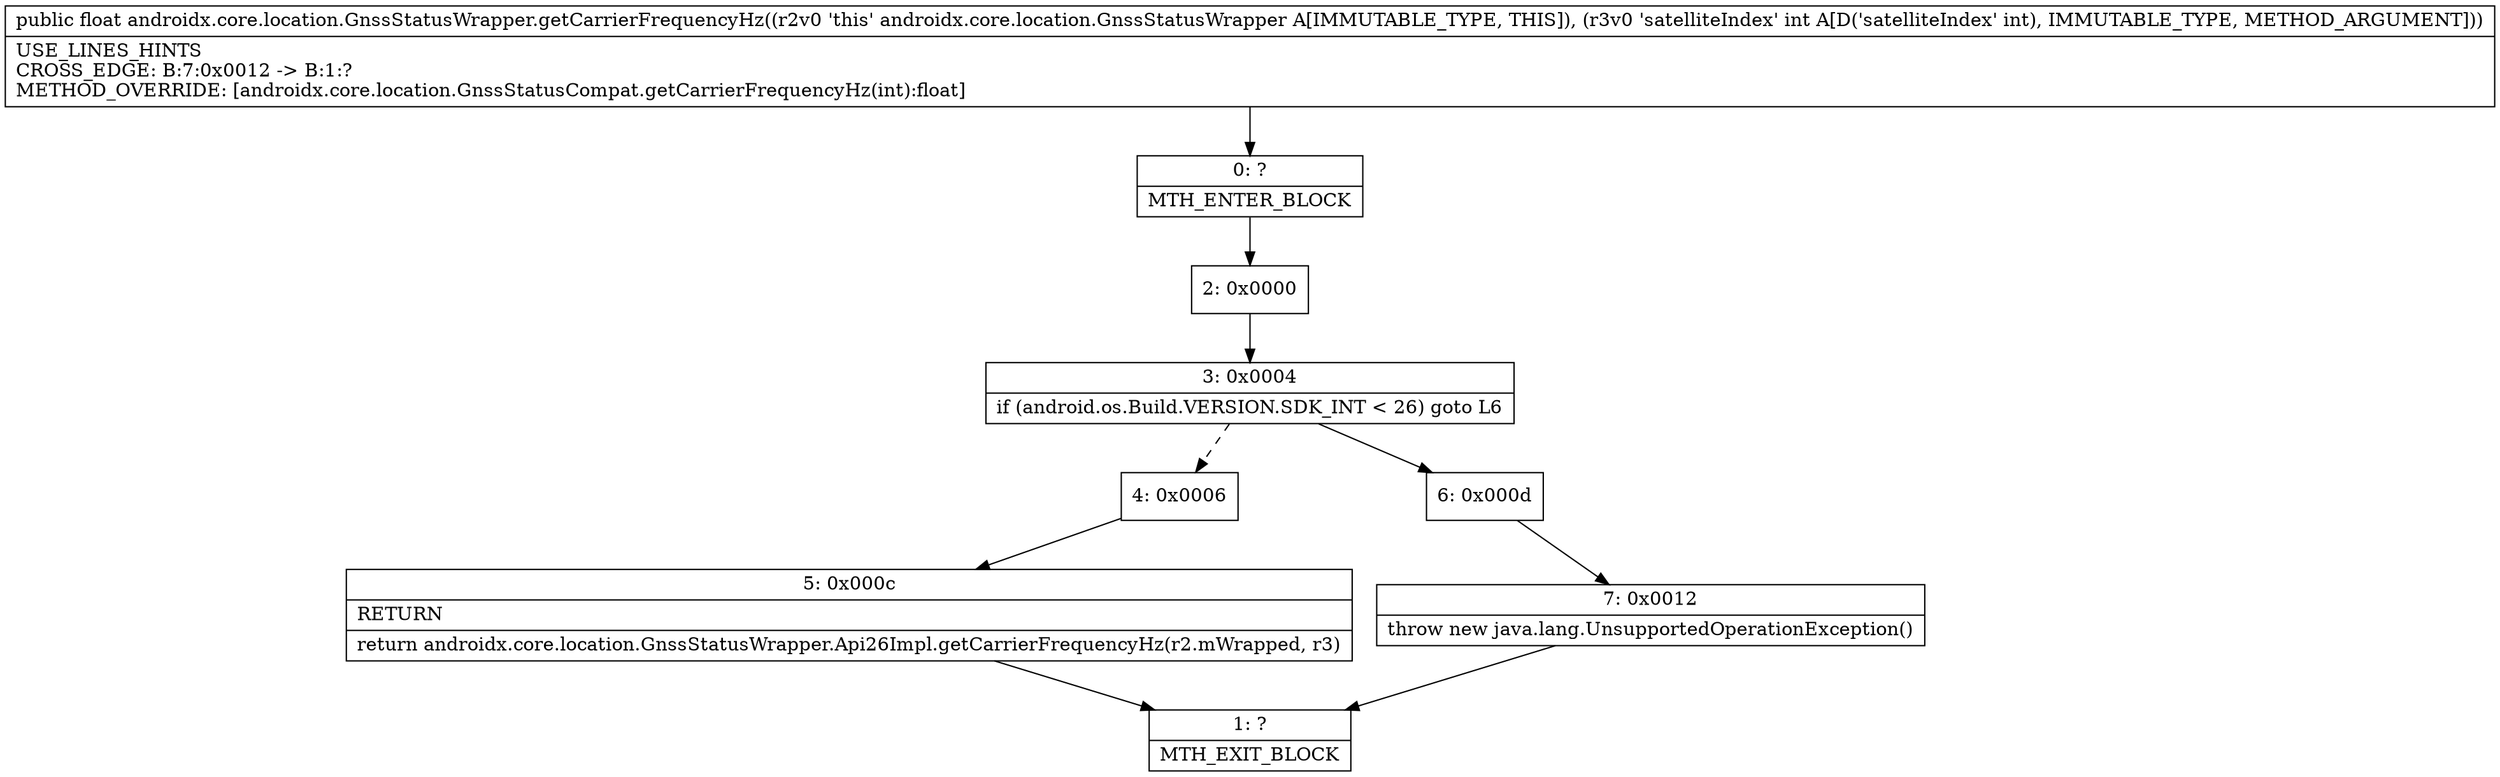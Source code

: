 digraph "CFG forandroidx.core.location.GnssStatusWrapper.getCarrierFrequencyHz(I)F" {
Node_0 [shape=record,label="{0\:\ ?|MTH_ENTER_BLOCK\l}"];
Node_2 [shape=record,label="{2\:\ 0x0000}"];
Node_3 [shape=record,label="{3\:\ 0x0004|if (android.os.Build.VERSION.SDK_INT \< 26) goto L6\l}"];
Node_4 [shape=record,label="{4\:\ 0x0006}"];
Node_5 [shape=record,label="{5\:\ 0x000c|RETURN\l|return androidx.core.location.GnssStatusWrapper.Api26Impl.getCarrierFrequencyHz(r2.mWrapped, r3)\l}"];
Node_1 [shape=record,label="{1\:\ ?|MTH_EXIT_BLOCK\l}"];
Node_6 [shape=record,label="{6\:\ 0x000d}"];
Node_7 [shape=record,label="{7\:\ 0x0012|throw new java.lang.UnsupportedOperationException()\l}"];
MethodNode[shape=record,label="{public float androidx.core.location.GnssStatusWrapper.getCarrierFrequencyHz((r2v0 'this' androidx.core.location.GnssStatusWrapper A[IMMUTABLE_TYPE, THIS]), (r3v0 'satelliteIndex' int A[D('satelliteIndex' int), IMMUTABLE_TYPE, METHOD_ARGUMENT]))  | USE_LINES_HINTS\lCROSS_EDGE: B:7:0x0012 \-\> B:1:?\lMETHOD_OVERRIDE: [androidx.core.location.GnssStatusCompat.getCarrierFrequencyHz(int):float]\l}"];
MethodNode -> Node_0;Node_0 -> Node_2;
Node_2 -> Node_3;
Node_3 -> Node_4[style=dashed];
Node_3 -> Node_6;
Node_4 -> Node_5;
Node_5 -> Node_1;
Node_6 -> Node_7;
Node_7 -> Node_1;
}

